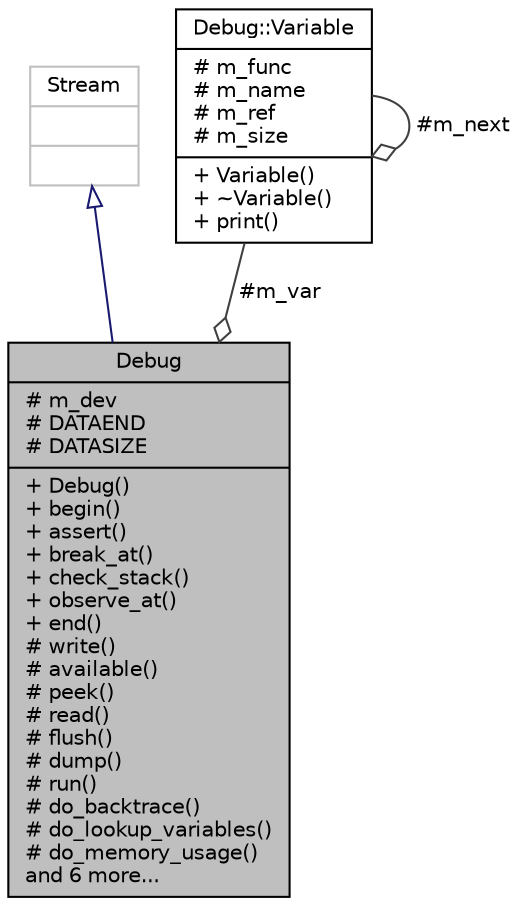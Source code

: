 digraph "Debug"
{
  edge [fontname="Helvetica",fontsize="10",labelfontname="Helvetica",labelfontsize="10"];
  node [fontname="Helvetica",fontsize="10",shape=record];
  Node1 [label="{Debug\n|# m_dev\l# DATAEND\l# DATASIZE\l|+ Debug()\l+ begin()\l+ assert()\l+ break_at()\l+ check_stack()\l+ observe_at()\l+ end()\l# write()\l# available()\l# peek()\l# read()\l# flush()\l# dump()\l# run()\l# do_backtrace()\l# do_lookup_variables()\l# do_memory_usage()\land 6 more...\l}",height=0.2,width=0.4,color="black", fillcolor="grey75", style="filled", fontcolor="black"];
  Node2 -> Node1 [dir="back",color="midnightblue",fontsize="10",style="solid",arrowtail="onormal",fontname="Helvetica"];
  Node2 [label="{Stream\n||}",height=0.2,width=0.4,color="grey75", fillcolor="white", style="filled"];
  Node3 -> Node1 [color="grey25",fontsize="10",style="solid",label=" #m_var" ,arrowhead="odiamond",fontname="Helvetica"];
  Node3 [label="{Debug::Variable\n|# m_func\l# m_name\l# m_ref\l# m_size\l|+ Variable()\l+ ~Variable()\l+ print()\l}",height=0.2,width=0.4,color="black", fillcolor="white", style="filled",URL="$d8/dd2/classDebug_1_1Variable.html"];
  Node3 -> Node3 [color="grey25",fontsize="10",style="solid",label=" #m_next" ,arrowhead="odiamond",fontname="Helvetica"];
}
